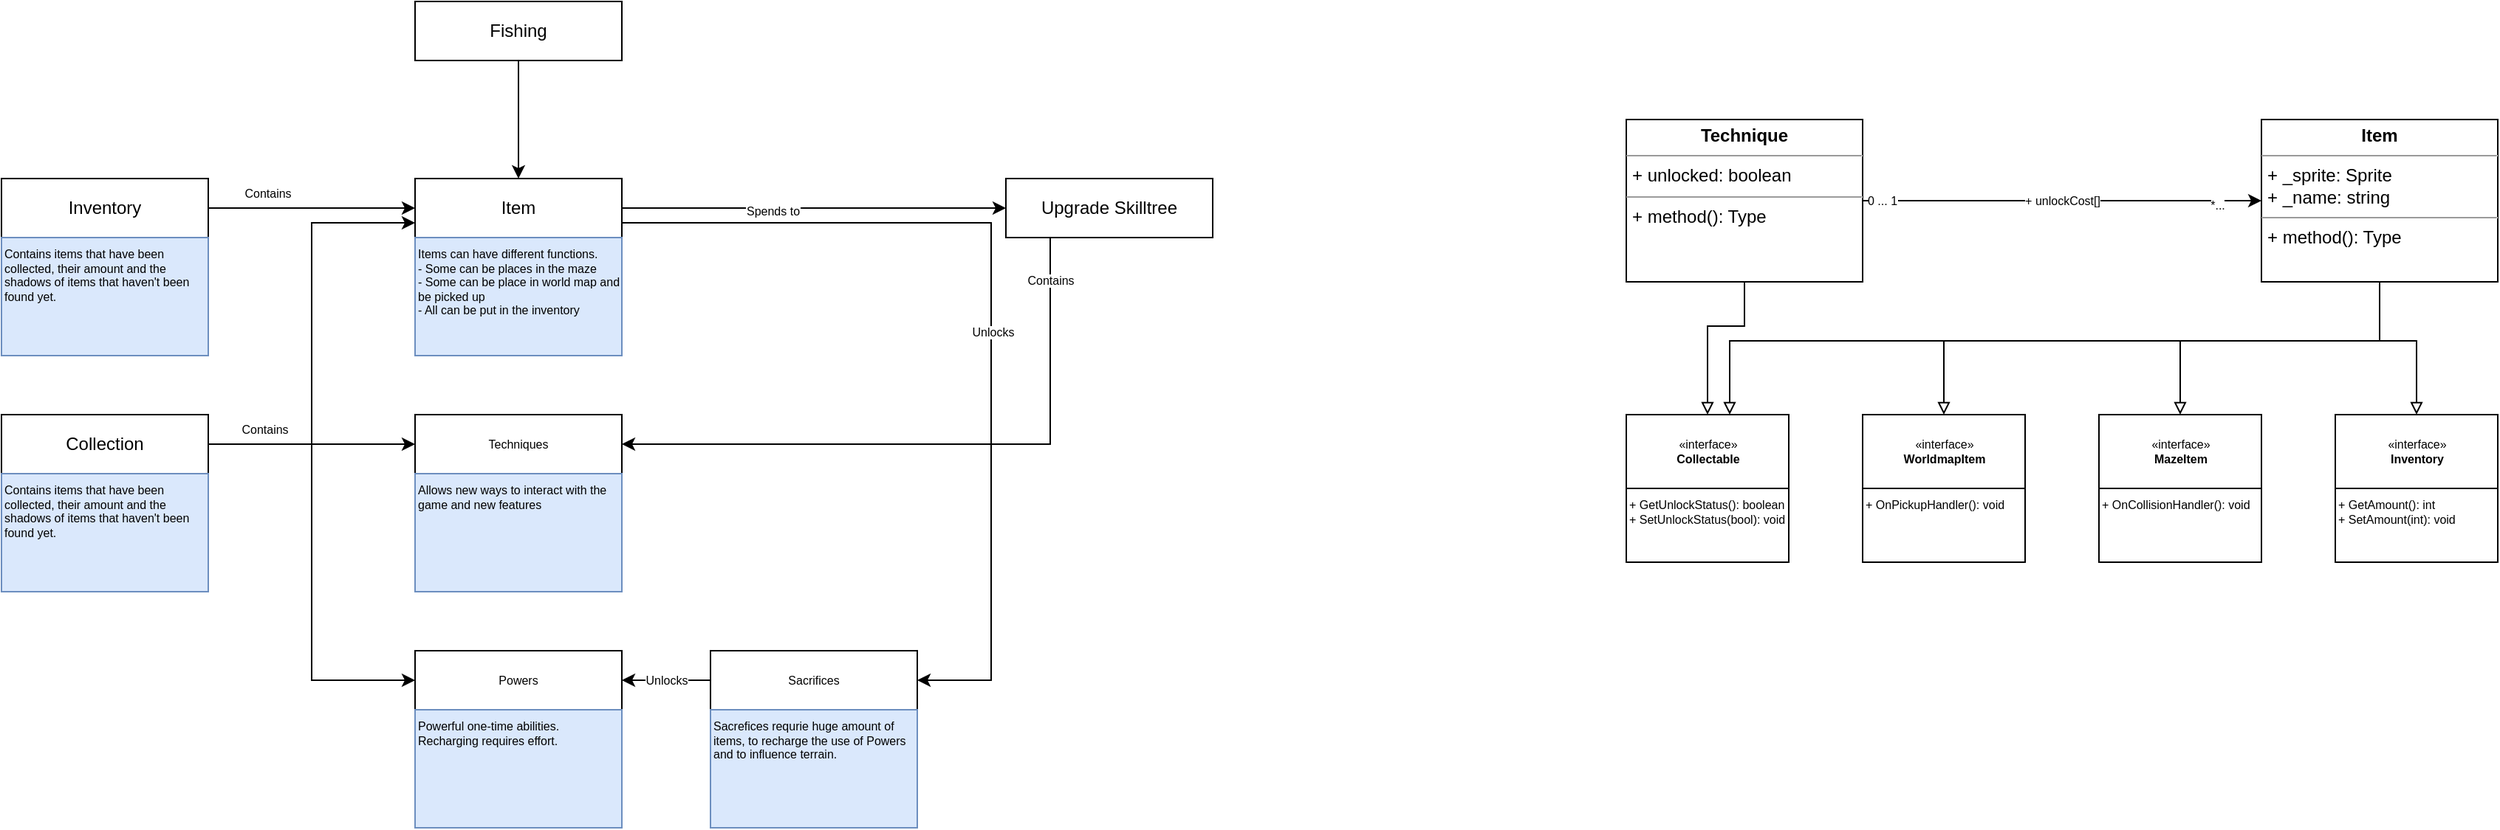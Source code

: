 <mxfile version="20.7.4" type="github">
  <diagram id="px11UpSbY-nVJOwti2Pc" name="Page-1">
    <mxGraphModel dx="1434" dy="754" grid="1" gridSize="10" guides="1" tooltips="1" connect="1" arrows="1" fold="1" page="1" pageScale="1" pageWidth="850" pageHeight="1100" math="0" shadow="0">
      <root>
        <mxCell id="0" />
        <mxCell id="1" parent="0" />
        <mxCell id="JakbkevV6Aye5FfJxtAG-15" style="edgeStyle=orthogonalEdgeStyle;rounded=0;orthogonalLoop=1;jettySize=auto;html=1;fontSize=8;" edge="1" parent="1" source="JakbkevV6Aye5FfJxtAG-8" target="JakbkevV6Aye5FfJxtAG-13">
          <mxGeometry relative="1" as="geometry" />
        </mxCell>
        <mxCell id="JakbkevV6Aye5FfJxtAG-16" value="Contains" style="edgeLabel;html=1;align=center;verticalAlign=middle;resizable=0;points=[];fontSize=8;" vertex="1" connectable="0" parent="JakbkevV6Aye5FfJxtAG-15">
          <mxGeometry x="-0.218" y="-1" relative="1" as="geometry">
            <mxPoint x="-15" y="-11" as="offset" />
          </mxGeometry>
        </mxCell>
        <mxCell id="JakbkevV6Aye5FfJxtAG-8" value="Inventory" style="whiteSpace=wrap;html=1;align=center;" vertex="1" parent="1">
          <mxGeometry x="20" y="120" width="140" height="40" as="geometry" />
        </mxCell>
        <mxCell id="JakbkevV6Aye5FfJxtAG-12" value="Contains items that have been collected, their amount and the shadows of items that haven&#39;t been found yet." style="rounded=0;whiteSpace=wrap;html=1;fillColor=#dae8fc;strokeColor=#6c8ebf;align=left;verticalAlign=top;fontSize=8;shadow=0;" vertex="1" parent="1">
          <mxGeometry x="20" y="160" width="140" height="80" as="geometry" />
        </mxCell>
        <mxCell id="JakbkevV6Aye5FfJxtAG-22" style="edgeStyle=orthogonalEdgeStyle;rounded=0;orthogonalLoop=1;jettySize=auto;html=1;fontSize=8;" edge="1" parent="1" source="JakbkevV6Aye5FfJxtAG-13" target="JakbkevV6Aye5FfJxtAG-21">
          <mxGeometry relative="1" as="geometry" />
        </mxCell>
        <mxCell id="JakbkevV6Aye5FfJxtAG-23" value="Spends to" style="edgeLabel;html=1;align=center;verticalAlign=middle;resizable=0;points=[];fontSize=8;" vertex="1" connectable="0" parent="JakbkevV6Aye5FfJxtAG-22">
          <mxGeometry x="-0.218" y="-2" relative="1" as="geometry">
            <mxPoint as="offset" />
          </mxGeometry>
        </mxCell>
        <mxCell id="JakbkevV6Aye5FfJxtAG-13" value="Item" style="whiteSpace=wrap;html=1;align=center;" vertex="1" parent="1">
          <mxGeometry x="300" y="120" width="140" height="40" as="geometry" />
        </mxCell>
        <mxCell id="JakbkevV6Aye5FfJxtAG-18" style="edgeStyle=orthogonalEdgeStyle;rounded=0;orthogonalLoop=1;jettySize=auto;html=1;fontSize=8;" edge="1" parent="1" source="JakbkevV6Aye5FfJxtAG-17" target="JakbkevV6Aye5FfJxtAG-13">
          <mxGeometry relative="1" as="geometry" />
        </mxCell>
        <mxCell id="JakbkevV6Aye5FfJxtAG-17" value="Fishing" style="whiteSpace=wrap;html=1;align=center;" vertex="1" parent="1">
          <mxGeometry x="300" width="140" height="40" as="geometry" />
        </mxCell>
        <mxCell id="JakbkevV6Aye5FfJxtAG-36" style="edgeStyle=orthogonalEdgeStyle;rounded=0;orthogonalLoop=1;jettySize=auto;html=1;entryX=1;entryY=0.5;entryDx=0;entryDy=0;fontSize=8;" edge="1" parent="1" source="JakbkevV6Aye5FfJxtAG-21" target="JakbkevV6Aye5FfJxtAG-30">
          <mxGeometry relative="1" as="geometry">
            <Array as="points">
              <mxPoint x="730" y="300" />
            </Array>
          </mxGeometry>
        </mxCell>
        <mxCell id="JakbkevV6Aye5FfJxtAG-37" value="&lt;div&gt;Contains&lt;/div&gt;" style="edgeLabel;html=1;align=center;verticalAlign=middle;resizable=0;points=[];fontSize=8;" vertex="1" connectable="0" parent="JakbkevV6Aye5FfJxtAG-36">
          <mxGeometry x="-0.865" relative="1" as="geometry">
            <mxPoint as="offset" />
          </mxGeometry>
        </mxCell>
        <mxCell id="JakbkevV6Aye5FfJxtAG-41" style="edgeStyle=orthogonalEdgeStyle;rounded=0;orthogonalLoop=1;jettySize=auto;html=1;entryX=1;entryY=0.5;entryDx=0;entryDy=0;fontSize=8;exitX=1;exitY=0.75;exitDx=0;exitDy=0;" edge="1" parent="1" source="JakbkevV6Aye5FfJxtAG-13" target="JakbkevV6Aye5FfJxtAG-38">
          <mxGeometry x="-0.315" y="-50" relative="1" as="geometry">
            <Array as="points">
              <mxPoint x="690" y="150" />
              <mxPoint x="690" y="460" />
            </Array>
            <mxPoint as="offset" />
          </mxGeometry>
        </mxCell>
        <mxCell id="JakbkevV6Aye5FfJxtAG-42" value="&lt;div&gt;Unlocks&lt;/div&gt;" style="edgeLabel;html=1;align=center;verticalAlign=middle;resizable=0;points=[];fontSize=8;" vertex="1" connectable="0" parent="JakbkevV6Aye5FfJxtAG-41">
          <mxGeometry x="0.062" y="1" relative="1" as="geometry">
            <mxPoint as="offset" />
          </mxGeometry>
        </mxCell>
        <mxCell id="JakbkevV6Aye5FfJxtAG-21" value="&lt;div&gt;Upgrade Skilltree&lt;/div&gt;" style="whiteSpace=wrap;html=1;align=center;" vertex="1" parent="1">
          <mxGeometry x="700" y="120" width="140" height="40" as="geometry" />
        </mxCell>
        <mxCell id="JakbkevV6Aye5FfJxtAG-24" value="&lt;div&gt;Items can have different functions.&lt;/div&gt;&lt;div&gt;- Some can be places in the maze&lt;/div&gt;&lt;div&gt;- Some can be place in world map and be picked up&lt;/div&gt;&lt;div&gt;- All can be put in the inventory&lt;/div&gt;&lt;div&gt;&lt;br&gt;&lt;/div&gt;" style="rounded=0;whiteSpace=wrap;html=1;fillColor=#dae8fc;strokeColor=#6c8ebf;align=left;verticalAlign=top;fontSize=8;shadow=0;" vertex="1" parent="1">
          <mxGeometry x="300" y="160" width="140" height="80" as="geometry" />
        </mxCell>
        <mxCell id="JakbkevV6Aye5FfJxtAG-27" style="edgeStyle=orthogonalEdgeStyle;rounded=0;orthogonalLoop=1;jettySize=auto;html=1;entryX=0;entryY=0.75;entryDx=0;entryDy=0;fontSize=8;" edge="1" parent="1" source="JakbkevV6Aye5FfJxtAG-25" target="JakbkevV6Aye5FfJxtAG-13">
          <mxGeometry relative="1" as="geometry" />
        </mxCell>
        <mxCell id="JakbkevV6Aye5FfJxtAG-29" value="Contains" style="edgeLabel;html=1;align=center;verticalAlign=middle;resizable=0;points=[];fontSize=8;" vertex="1" connectable="0" parent="JakbkevV6Aye5FfJxtAG-27">
          <mxGeometry x="-0.677" y="1" relative="1" as="geometry">
            <mxPoint x="-9" y="-9" as="offset" />
          </mxGeometry>
        </mxCell>
        <mxCell id="JakbkevV6Aye5FfJxtAG-31" style="edgeStyle=orthogonalEdgeStyle;rounded=0;orthogonalLoop=1;jettySize=auto;html=1;fontSize=8;" edge="1" parent="1" source="JakbkevV6Aye5FfJxtAG-25" target="JakbkevV6Aye5FfJxtAG-30">
          <mxGeometry relative="1" as="geometry" />
        </mxCell>
        <mxCell id="JakbkevV6Aye5FfJxtAG-33" style="edgeStyle=orthogonalEdgeStyle;rounded=0;orthogonalLoop=1;jettySize=auto;html=1;fontSize=8;" edge="1" parent="1" source="JakbkevV6Aye5FfJxtAG-25" target="JakbkevV6Aye5FfJxtAG-32">
          <mxGeometry relative="1" as="geometry">
            <Array as="points">
              <mxPoint x="230" y="300" />
              <mxPoint x="230" y="460" />
            </Array>
          </mxGeometry>
        </mxCell>
        <mxCell id="JakbkevV6Aye5FfJxtAG-25" value="Collection" style="whiteSpace=wrap;html=1;align=center;" vertex="1" parent="1">
          <mxGeometry x="20" y="280" width="140" height="40" as="geometry" />
        </mxCell>
        <mxCell id="JakbkevV6Aye5FfJxtAG-26" value="Contains items that have been collected, their amount and the shadows of items that haven&#39;t been found yet." style="rounded=0;whiteSpace=wrap;html=1;fillColor=#dae8fc;strokeColor=#6c8ebf;align=left;verticalAlign=top;fontSize=8;shadow=0;" vertex="1" parent="1">
          <mxGeometry x="20" y="320" width="140" height="80" as="geometry" />
        </mxCell>
        <mxCell id="JakbkevV6Aye5FfJxtAG-30" value="Techniques" style="whiteSpace=wrap;html=1;align=center;rounded=0;shadow=0;sketch=0;fontSize=8;" vertex="1" parent="1">
          <mxGeometry x="300" y="280" width="140" height="40" as="geometry" />
        </mxCell>
        <mxCell id="JakbkevV6Aye5FfJxtAG-32" value="Powers" style="whiteSpace=wrap;html=1;align=center;rounded=0;shadow=0;sketch=0;fontSize=8;" vertex="1" parent="1">
          <mxGeometry x="300" y="440" width="140" height="40" as="geometry" />
        </mxCell>
        <mxCell id="JakbkevV6Aye5FfJxtAG-34" value="Allows new ways to interact with the game and new features" style="rounded=0;whiteSpace=wrap;html=1;fillColor=#dae8fc;strokeColor=#6c8ebf;align=left;verticalAlign=top;fontSize=8;shadow=0;" vertex="1" parent="1">
          <mxGeometry x="300" y="320" width="140" height="80" as="geometry" />
        </mxCell>
        <mxCell id="JakbkevV6Aye5FfJxtAG-35" value="Powerful one-time abilities. Recharging requires effort." style="rounded=0;whiteSpace=wrap;html=1;fillColor=#dae8fc;strokeColor=#6c8ebf;align=left;verticalAlign=top;fontSize=8;shadow=0;" vertex="1" parent="1">
          <mxGeometry x="300" y="480" width="140" height="80" as="geometry" />
        </mxCell>
        <mxCell id="JakbkevV6Aye5FfJxtAG-40" value="Unlocks" style="edgeStyle=orthogonalEdgeStyle;rounded=0;orthogonalLoop=1;jettySize=auto;html=1;fontSize=8;" edge="1" parent="1" source="JakbkevV6Aye5FfJxtAG-38" target="JakbkevV6Aye5FfJxtAG-32">
          <mxGeometry relative="1" as="geometry" />
        </mxCell>
        <mxCell id="JakbkevV6Aye5FfJxtAG-38" value="Sacrifices" style="whiteSpace=wrap;html=1;align=center;rounded=0;shadow=0;sketch=0;fontSize=8;" vertex="1" parent="1">
          <mxGeometry x="500" y="440" width="140" height="40" as="geometry" />
        </mxCell>
        <mxCell id="JakbkevV6Aye5FfJxtAG-39" value="Sacrefices requrie huge amount of items, to recharge the use of Powers and to influence terrain." style="rounded=0;whiteSpace=wrap;html=1;fillColor=#dae8fc;strokeColor=#6c8ebf;align=left;verticalAlign=top;fontSize=8;shadow=0;" vertex="1" parent="1">
          <mxGeometry x="500" y="480" width="140" height="80" as="geometry" />
        </mxCell>
        <mxCell id="JakbkevV6Aye5FfJxtAG-47" value="«interface»&lt;br&gt;&lt;b&gt;Collectable&lt;/b&gt;" style="html=1;rounded=0;shadow=0;sketch=0;fontSize=8;" vertex="1" parent="1">
          <mxGeometry x="1120" y="280" width="110" height="50" as="geometry" />
        </mxCell>
        <mxCell id="JakbkevV6Aye5FfJxtAG-48" value="«interface»&lt;br&gt;&lt;div&gt;&lt;b&gt;WorldmapItem&lt;/b&gt;&lt;/div&gt;" style="html=1;rounded=0;shadow=0;sketch=0;fontSize=8;" vertex="1" parent="1">
          <mxGeometry x="1280" y="280" width="110" height="50" as="geometry" />
        </mxCell>
        <mxCell id="JakbkevV6Aye5FfJxtAG-49" value="«interface»&lt;br&gt;&lt;b&gt;MazeItem&lt;/b&gt;" style="html=1;rounded=0;shadow=0;sketch=0;fontSize=8;" vertex="1" parent="1">
          <mxGeometry x="1440" y="280" width="110" height="50" as="geometry" />
        </mxCell>
        <mxCell id="JakbkevV6Aye5FfJxtAG-50" value="«interface»&lt;br&gt;&lt;div&gt;&lt;b&gt;Inventory&lt;/b&gt;&lt;/div&gt;" style="html=1;rounded=0;shadow=0;sketch=0;fontSize=8;" vertex="1" parent="1">
          <mxGeometry x="1600" y="280" width="110" height="50" as="geometry" />
        </mxCell>
        <mxCell id="JakbkevV6Aye5FfJxtAG-67" value="+ unlockCost[]" style="edgeStyle=orthogonalEdgeStyle;rounded=0;orthogonalLoop=1;jettySize=auto;html=1;entryX=0;entryY=0.5;entryDx=0;entryDy=0;fontSize=8;" edge="1" parent="1" source="JakbkevV6Aye5FfJxtAG-63" target="JakbkevV6Aye5FfJxtAG-65">
          <mxGeometry relative="1" as="geometry" />
        </mxCell>
        <mxCell id="JakbkevV6Aye5FfJxtAG-69" value="*..." style="edgeLabel;html=1;align=center;verticalAlign=middle;resizable=0;points=[];fontSize=8;" vertex="1" connectable="0" parent="JakbkevV6Aye5FfJxtAG-67">
          <mxGeometry x="0.905" y="-3" relative="1" as="geometry">
            <mxPoint x="-17" as="offset" />
          </mxGeometry>
        </mxCell>
        <mxCell id="JakbkevV6Aye5FfJxtAG-70" value="0 ... 1" style="edgeLabel;html=1;align=center;verticalAlign=middle;resizable=0;points=[];fontSize=8;" vertex="1" connectable="0" parent="JakbkevV6Aye5FfJxtAG-67">
          <mxGeometry x="-0.908" relative="1" as="geometry">
            <mxPoint as="offset" />
          </mxGeometry>
        </mxCell>
        <mxCell id="JakbkevV6Aye5FfJxtAG-84" style="edgeStyle=orthogonalEdgeStyle;rounded=0;orthogonalLoop=1;jettySize=auto;html=1;fontSize=8;endArrow=block;endFill=0;" edge="1" parent="1" source="JakbkevV6Aye5FfJxtAG-63" target="JakbkevV6Aye5FfJxtAG-47">
          <mxGeometry relative="1" as="geometry">
            <Array as="points">
              <mxPoint x="1200" y="220" />
              <mxPoint x="1175" y="220" />
            </Array>
          </mxGeometry>
        </mxCell>
        <mxCell id="JakbkevV6Aye5FfJxtAG-63" value="&lt;p style=&quot;margin:0px;margin-top:4px;text-align:center;&quot;&gt;&lt;b&gt;Technique&lt;/b&gt;&lt;br&gt;&lt;/p&gt;&lt;hr size=&quot;1&quot;&gt;&lt;p style=&quot;margin:0px;margin-left:4px;&quot;&gt;+ unlocked: boolean&lt;br&gt;&lt;/p&gt;&lt;hr size=&quot;1&quot;&gt;&lt;p style=&quot;margin:0px;margin-left:4px;&quot;&gt;+ method(): Type&lt;/p&gt;" style="verticalAlign=top;align=left;overflow=fill;fontSize=12;fontFamily=Helvetica;html=1;rounded=0;shadow=0;sketch=0;" vertex="1" parent="1">
          <mxGeometry x="1120" y="80" width="160" height="110" as="geometry" />
        </mxCell>
        <mxCell id="JakbkevV6Aye5FfJxtAG-80" style="edgeStyle=orthogonalEdgeStyle;rounded=0;orthogonalLoop=1;jettySize=auto;html=1;fontSize=8;endArrow=block;endFill=0;" edge="1" parent="1" source="JakbkevV6Aye5FfJxtAG-65" target="JakbkevV6Aye5FfJxtAG-50">
          <mxGeometry relative="1" as="geometry">
            <Array as="points">
              <mxPoint x="1630" y="230" />
              <mxPoint x="1655" y="230" />
            </Array>
          </mxGeometry>
        </mxCell>
        <mxCell id="JakbkevV6Aye5FfJxtAG-81" style="edgeStyle=orthogonalEdgeStyle;rounded=0;orthogonalLoop=1;jettySize=auto;html=1;fontSize=8;endArrow=block;endFill=0;" edge="1" parent="1" source="JakbkevV6Aye5FfJxtAG-65" target="JakbkevV6Aye5FfJxtAG-49">
          <mxGeometry relative="1" as="geometry">
            <Array as="points">
              <mxPoint x="1630" y="230" />
              <mxPoint x="1495" y="230" />
            </Array>
          </mxGeometry>
        </mxCell>
        <mxCell id="JakbkevV6Aye5FfJxtAG-82" style="edgeStyle=orthogonalEdgeStyle;rounded=0;orthogonalLoop=1;jettySize=auto;html=1;fontSize=8;endArrow=block;endFill=0;" edge="1" parent="1" source="JakbkevV6Aye5FfJxtAG-65" target="JakbkevV6Aye5FfJxtAG-48">
          <mxGeometry relative="1" as="geometry">
            <Array as="points">
              <mxPoint x="1630" y="230" />
              <mxPoint x="1335" y="230" />
            </Array>
          </mxGeometry>
        </mxCell>
        <mxCell id="JakbkevV6Aye5FfJxtAG-83" style="edgeStyle=orthogonalEdgeStyle;rounded=0;orthogonalLoop=1;jettySize=auto;html=1;fontSize=8;endArrow=block;endFill=0;" edge="1" parent="1" source="JakbkevV6Aye5FfJxtAG-65" target="JakbkevV6Aye5FfJxtAG-47">
          <mxGeometry relative="1" as="geometry">
            <Array as="points">
              <mxPoint x="1630" y="230" />
              <mxPoint x="1190" y="230" />
            </Array>
          </mxGeometry>
        </mxCell>
        <mxCell id="JakbkevV6Aye5FfJxtAG-65" value="&lt;p style=&quot;margin:0px;margin-top:4px;text-align:center;&quot;&gt;&lt;b&gt;Item&lt;/b&gt;&lt;br&gt;&lt;/p&gt;&lt;hr size=&quot;1&quot;&gt;&lt;p style=&quot;margin:0px;margin-left:4px;&quot;&gt;+ _sprite: Sprite&lt;/p&gt;&lt;p style=&quot;margin:0px;margin-left:4px;&quot;&gt;+ _name: string&lt;/p&gt;&lt;hr size=&quot;1&quot;&gt;&lt;p style=&quot;margin:0px;margin-left:4px;&quot;&gt;+ method(): Type&lt;/p&gt;" style="verticalAlign=top;align=left;overflow=fill;fontSize=12;fontFamily=Helvetica;html=1;rounded=0;shadow=0;sketch=0;" vertex="1" parent="1">
          <mxGeometry x="1550" y="80" width="160" height="110" as="geometry" />
        </mxCell>
        <mxCell id="JakbkevV6Aye5FfJxtAG-71" value="&lt;div&gt;+ GetUnlockStatus(): boolean&lt;/div&gt;&lt;div&gt;+ SetUnlockStatus(bool): void&lt;br&gt;&lt;/div&gt;" style="html=1;rounded=0;shadow=0;sketch=0;fontSize=8;verticalAlign=top;align=left;" vertex="1" parent="1">
          <mxGeometry x="1120" y="330" width="110" height="50" as="geometry" />
        </mxCell>
        <mxCell id="JakbkevV6Aye5FfJxtAG-72" value="+ OnPickupHandler(): void" style="html=1;rounded=0;shadow=0;sketch=0;fontSize=8;verticalAlign=top;align=left;" vertex="1" parent="1">
          <mxGeometry x="1280" y="330" width="110" height="50" as="geometry" />
        </mxCell>
        <mxCell id="JakbkevV6Aye5FfJxtAG-73" value="+ OnCollisionHandler(): void" style="html=1;rounded=0;shadow=0;sketch=0;fontSize=8;verticalAlign=top;align=left;" vertex="1" parent="1">
          <mxGeometry x="1440" y="330" width="110" height="50" as="geometry" />
        </mxCell>
        <mxCell id="JakbkevV6Aye5FfJxtAG-74" value="+ GetAmount(): int&lt;br&gt;+ SetAmount(int): void" style="html=1;rounded=0;shadow=0;sketch=0;fontSize=8;verticalAlign=top;align=left;" vertex="1" parent="1">
          <mxGeometry x="1600" y="330" width="110" height="50" as="geometry" />
        </mxCell>
      </root>
    </mxGraphModel>
  </diagram>
</mxfile>
